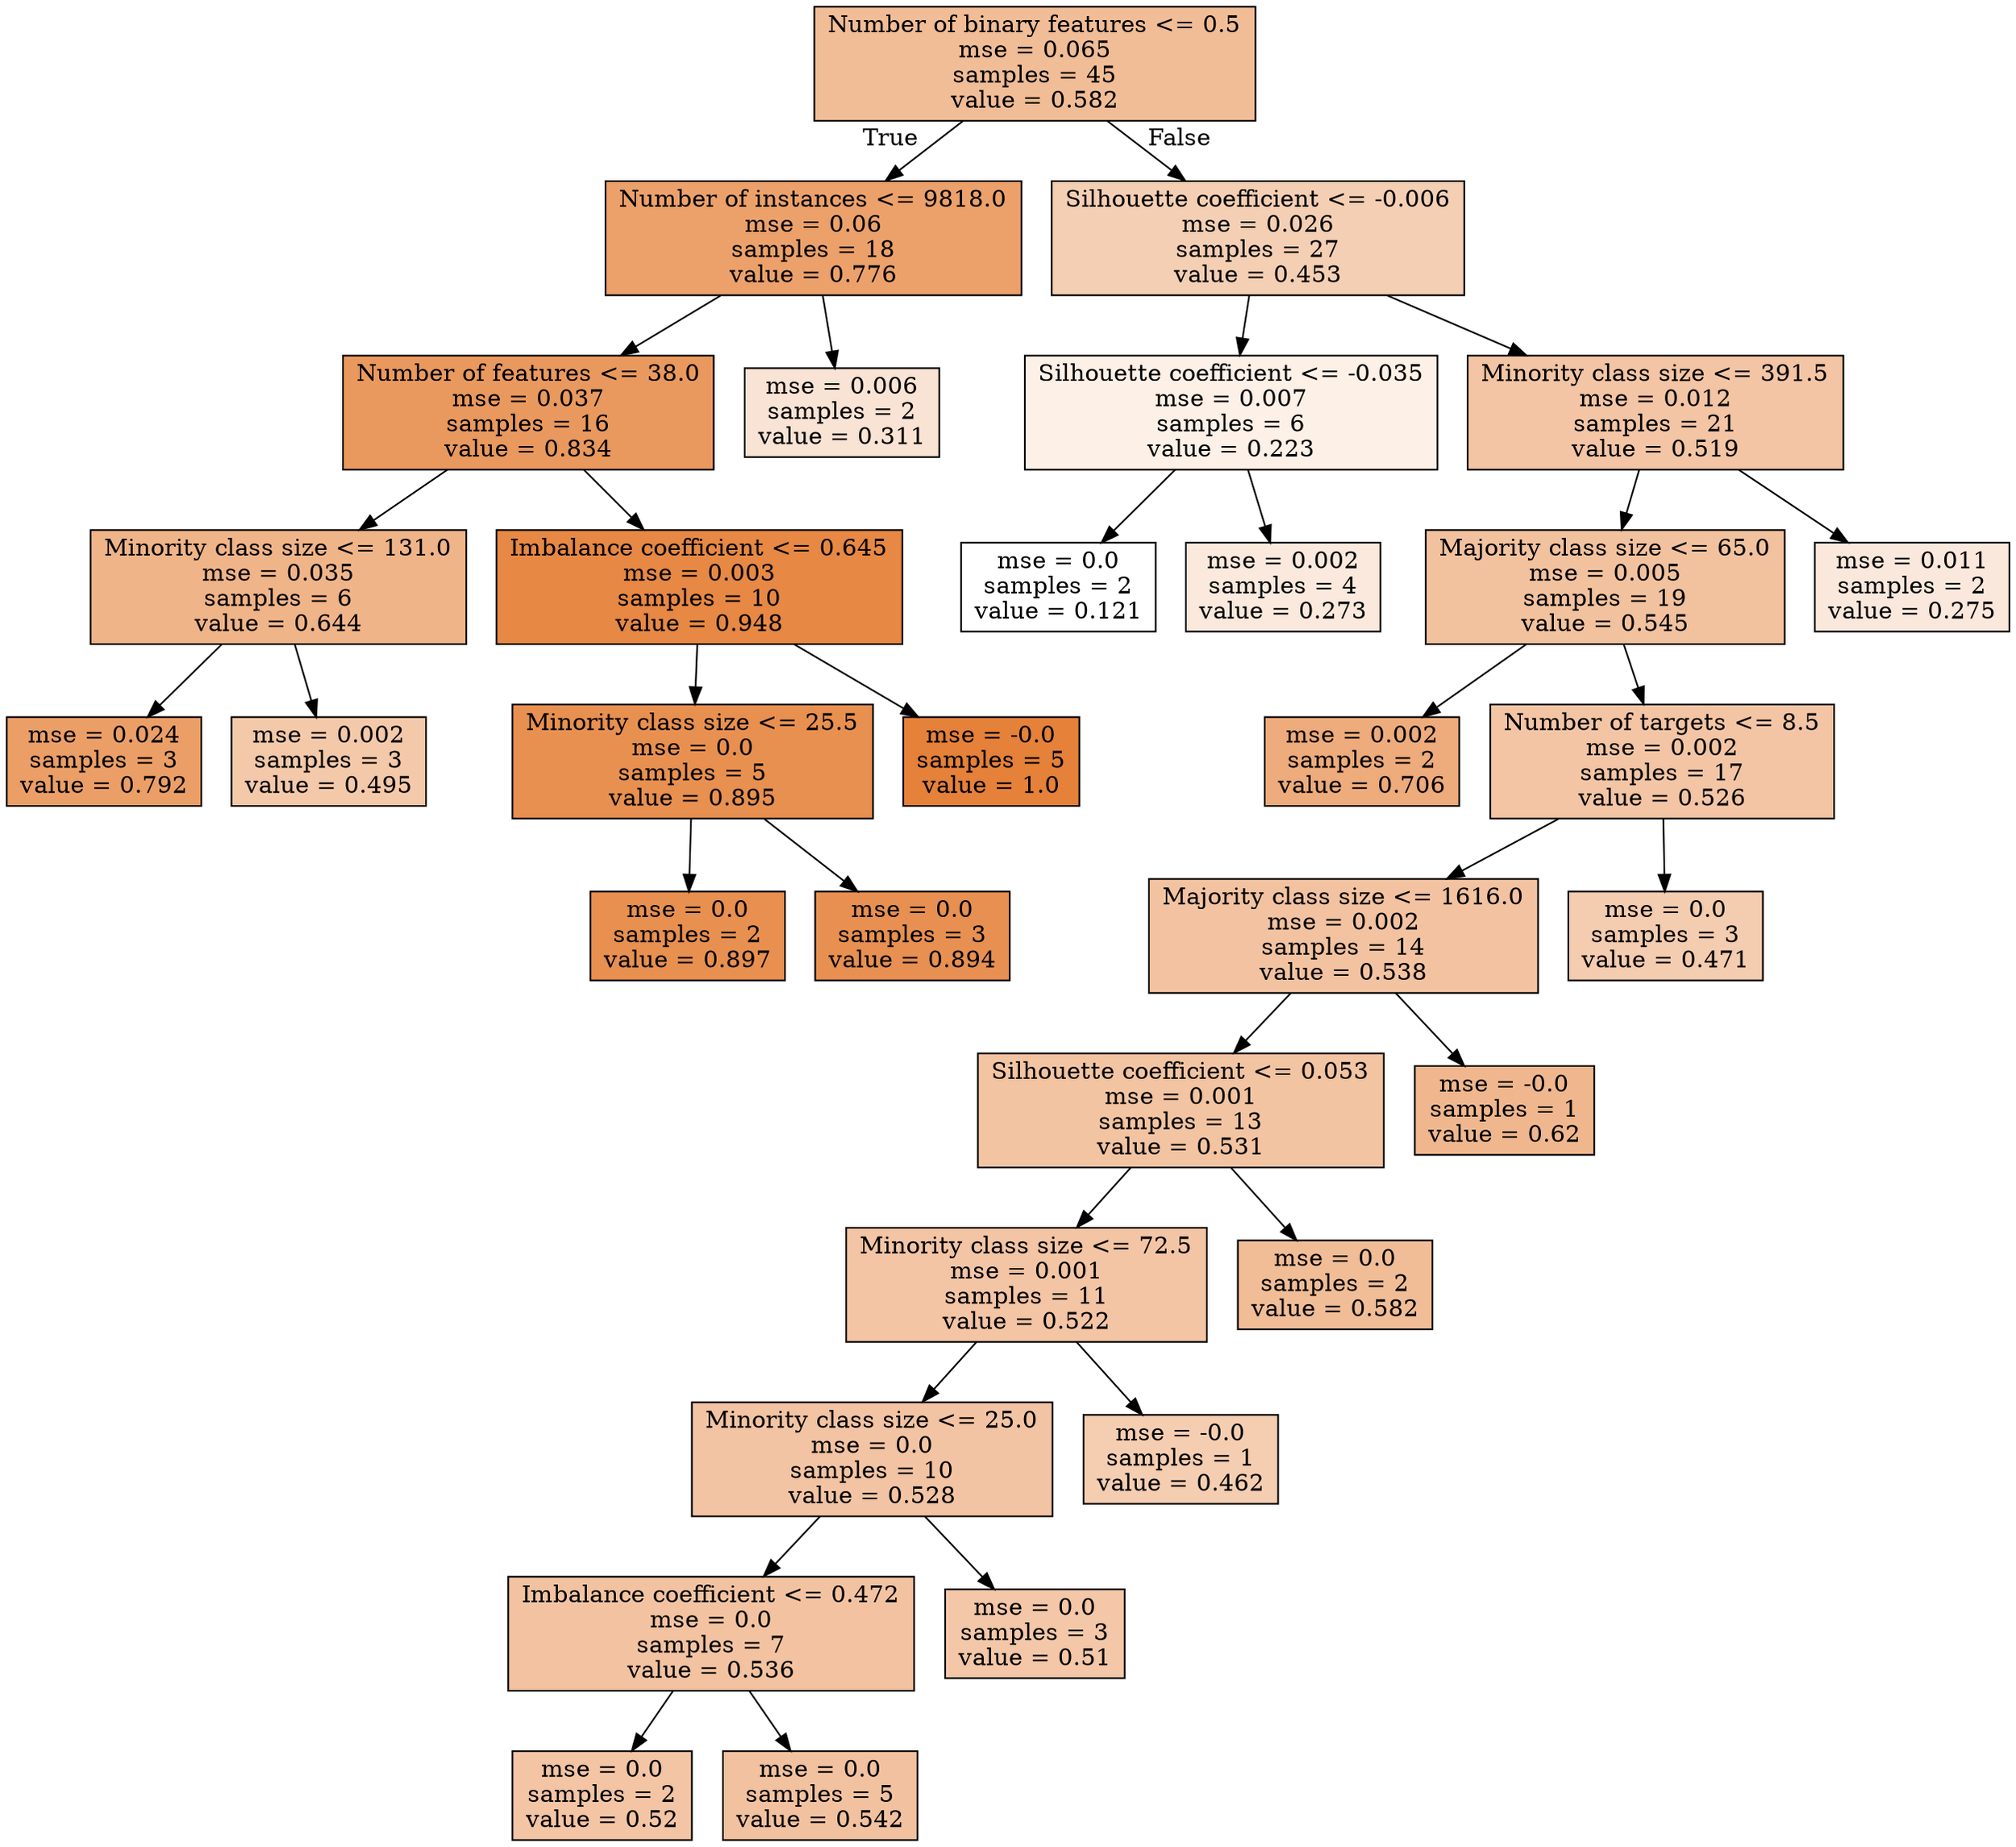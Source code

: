 digraph Tree {
node [shape=box, style="filled", color="black"] ;
0 [label="Number of binary features <= 0.5\nmse = 0.065\nsamples = 45\nvalue = 0.582", fillcolor="#e5813986"] ;
1 [label="Number of instances <= 9818.0\nmse = 0.06\nsamples = 18\nvalue = 0.776", fillcolor="#e58139be"] ;
0 -> 1 [labeldistance=2.5, labelangle=45, headlabel="True"] ;
2 [label="Number of features <= 38.0\nmse = 0.037\nsamples = 16\nvalue = 0.834", fillcolor="#e58139cf"] ;
1 -> 2 ;
3 [label="Minority class size <= 131.0\nmse = 0.035\nsamples = 6\nvalue = 0.644", fillcolor="#e5813998"] ;
2 -> 3 ;
4 [label="mse = 0.024\nsamples = 3\nvalue = 0.792", fillcolor="#e58139c3"] ;
3 -> 4 ;
5 [label="mse = 0.002\nsamples = 3\nvalue = 0.495", fillcolor="#e581396d"] ;
3 -> 5 ;
6 [label="Imbalance coefficient <= 0.645\nmse = 0.003\nsamples = 10\nvalue = 0.948", fillcolor="#e58139f0"] ;
2 -> 6 ;
7 [label="Minority class size <= 25.5\nmse = 0.0\nsamples = 5\nvalue = 0.895", fillcolor="#e58139e1"] ;
6 -> 7 ;
8 [label="mse = 0.0\nsamples = 2\nvalue = 0.897", fillcolor="#e58139e1"] ;
7 -> 8 ;
9 [label="mse = 0.0\nsamples = 3\nvalue = 0.894", fillcolor="#e58139e0"] ;
7 -> 9 ;
10 [label="mse = -0.0\nsamples = 5\nvalue = 1.0", fillcolor="#e58139ff"] ;
6 -> 10 ;
11 [label="mse = 0.006\nsamples = 2\nvalue = 0.311", fillcolor="#e5813937"] ;
1 -> 11 ;
12 [label="Silhouette coefficient <= -0.006\nmse = 0.026\nsamples = 27\nvalue = 0.453", fillcolor="#e5813960"] ;
0 -> 12 [labeldistance=2.5, labelangle=-45, headlabel="False"] ;
13 [label="Silhouette coefficient <= -0.035\nmse = 0.007\nsamples = 6\nvalue = 0.223", fillcolor="#e581391e"] ;
12 -> 13 ;
14 [label="mse = 0.0\nsamples = 2\nvalue = 0.121", fillcolor="#e5813900"] ;
13 -> 14 ;
15 [label="mse = 0.002\nsamples = 4\nvalue = 0.273", fillcolor="#e581392c"] ;
13 -> 15 ;
16 [label="Minority class size <= 391.5\nmse = 0.012\nsamples = 21\nvalue = 0.519", fillcolor="#e5813974"] ;
12 -> 16 ;
17 [label="Majority class size <= 65.0\nmse = 0.005\nsamples = 19\nvalue = 0.545", fillcolor="#e581397b"] ;
16 -> 17 ;
18 [label="mse = 0.002\nsamples = 2\nvalue = 0.706", fillcolor="#e58139aa"] ;
17 -> 18 ;
19 [label="Number of targets <= 8.5\nmse = 0.002\nsamples = 17\nvalue = 0.526", fillcolor="#e5813975"] ;
17 -> 19 ;
20 [label="Majority class size <= 1616.0\nmse = 0.002\nsamples = 14\nvalue = 0.538", fillcolor="#e5813979"] ;
19 -> 20 ;
21 [label="Silhouette coefficient <= 0.053\nmse = 0.001\nsamples = 13\nvalue = 0.531", fillcolor="#e5813977"] ;
20 -> 21 ;
22 [label="Minority class size <= 72.5\nmse = 0.001\nsamples = 11\nvalue = 0.522", fillcolor="#e5813974"] ;
21 -> 22 ;
23 [label="Minority class size <= 25.0\nmse = 0.0\nsamples = 10\nvalue = 0.528", fillcolor="#e5813976"] ;
22 -> 23 ;
24 [label="Imbalance coefficient <= 0.472\nmse = 0.0\nsamples = 7\nvalue = 0.536", fillcolor="#e5813978"] ;
23 -> 24 ;
25 [label="mse = 0.0\nsamples = 2\nvalue = 0.52", fillcolor="#e5813974"] ;
24 -> 25 ;
26 [label="mse = 0.0\nsamples = 5\nvalue = 0.542", fillcolor="#e581397a"] ;
24 -> 26 ;
27 [label="mse = 0.0\nsamples = 3\nvalue = 0.51", fillcolor="#e5813971"] ;
23 -> 27 ;
28 [label="mse = -0.0\nsamples = 1\nvalue = 0.462", fillcolor="#e5813963"] ;
22 -> 28 ;
29 [label="mse = 0.0\nsamples = 2\nvalue = 0.582", fillcolor="#e5813986"] ;
21 -> 29 ;
30 [label="mse = -0.0\nsamples = 1\nvalue = 0.62", fillcolor="#e5813991"] ;
20 -> 30 ;
31 [label="mse = 0.0\nsamples = 3\nvalue = 0.471", fillcolor="#e5813966"] ;
19 -> 31 ;
32 [label="mse = 0.011\nsamples = 2\nvalue = 0.275", fillcolor="#e581392d"] ;
16 -> 32 ;
}